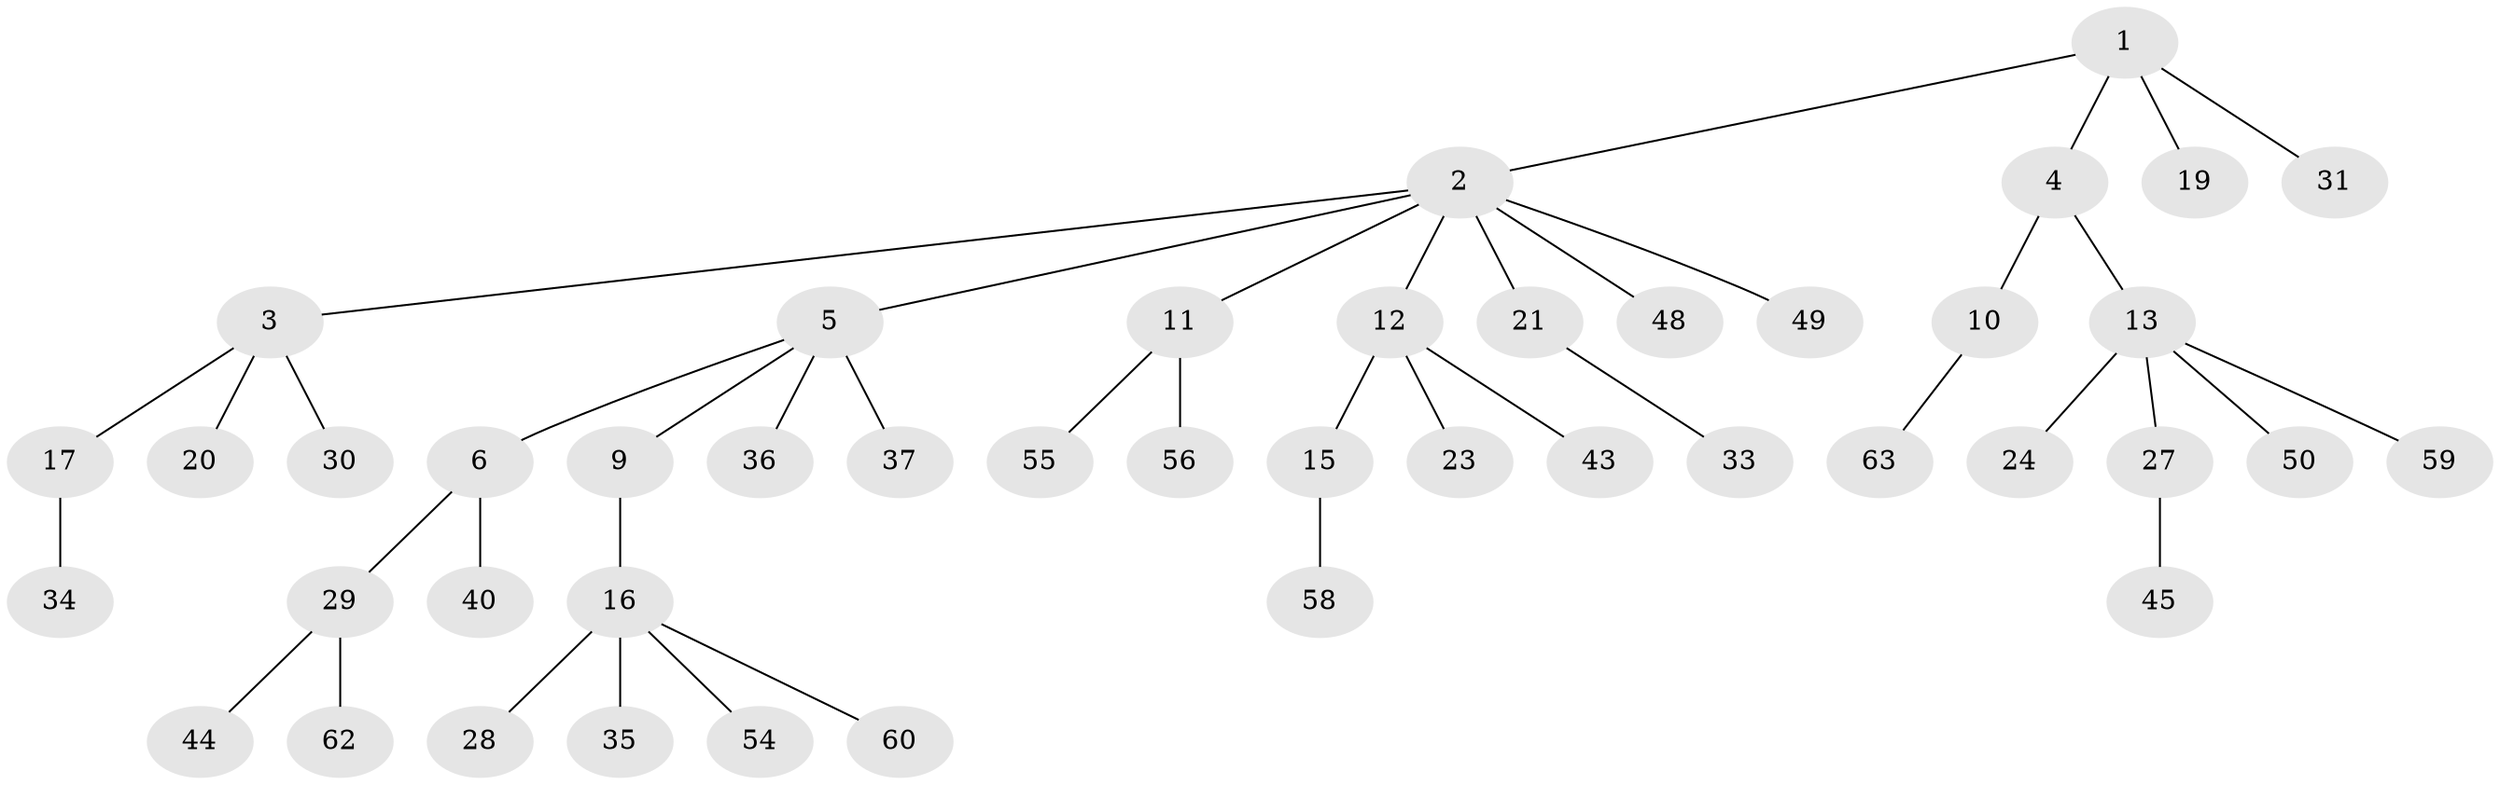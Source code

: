// Generated by graph-tools (version 1.1) at 2025/23/03/03/25 07:23:32]
// undirected, 44 vertices, 43 edges
graph export_dot {
graph [start="1"]
  node [color=gray90,style=filled];
  1;
  2 [super="+26"];
  3 [super="+14"];
  4 [super="+22"];
  5 [super="+7"];
  6 [super="+8"];
  9;
  10 [super="+53"];
  11 [super="+25"];
  12 [super="+57"];
  13 [super="+47"];
  15 [super="+51"];
  16 [super="+18"];
  17 [super="+61"];
  19 [super="+38"];
  20;
  21;
  23;
  24;
  27 [super="+41"];
  28;
  29 [super="+46"];
  30 [super="+32"];
  31;
  33;
  34;
  35 [super="+39"];
  36;
  37 [super="+42"];
  40;
  43;
  44;
  45;
  48;
  49 [super="+52"];
  50;
  54;
  55;
  56;
  58;
  59;
  60;
  62;
  63;
  1 -- 2;
  1 -- 4;
  1 -- 19;
  1 -- 31;
  2 -- 3;
  2 -- 5;
  2 -- 11;
  2 -- 12;
  2 -- 21;
  2 -- 48;
  2 -- 49;
  3 -- 17;
  3 -- 20;
  3 -- 30;
  4 -- 10;
  4 -- 13 [weight=2];
  5 -- 6;
  5 -- 36;
  5 -- 37 [weight=2];
  5 -- 9;
  6 -- 29;
  6 -- 40;
  9 -- 16;
  10 -- 63;
  11 -- 55;
  11 -- 56;
  12 -- 15;
  12 -- 23;
  12 -- 43;
  13 -- 24;
  13 -- 27;
  13 -- 59;
  13 -- 50;
  15 -- 58;
  16 -- 28;
  16 -- 35;
  16 -- 60;
  16 -- 54;
  17 -- 34;
  21 -- 33;
  27 -- 45;
  29 -- 44;
  29 -- 62;
}
